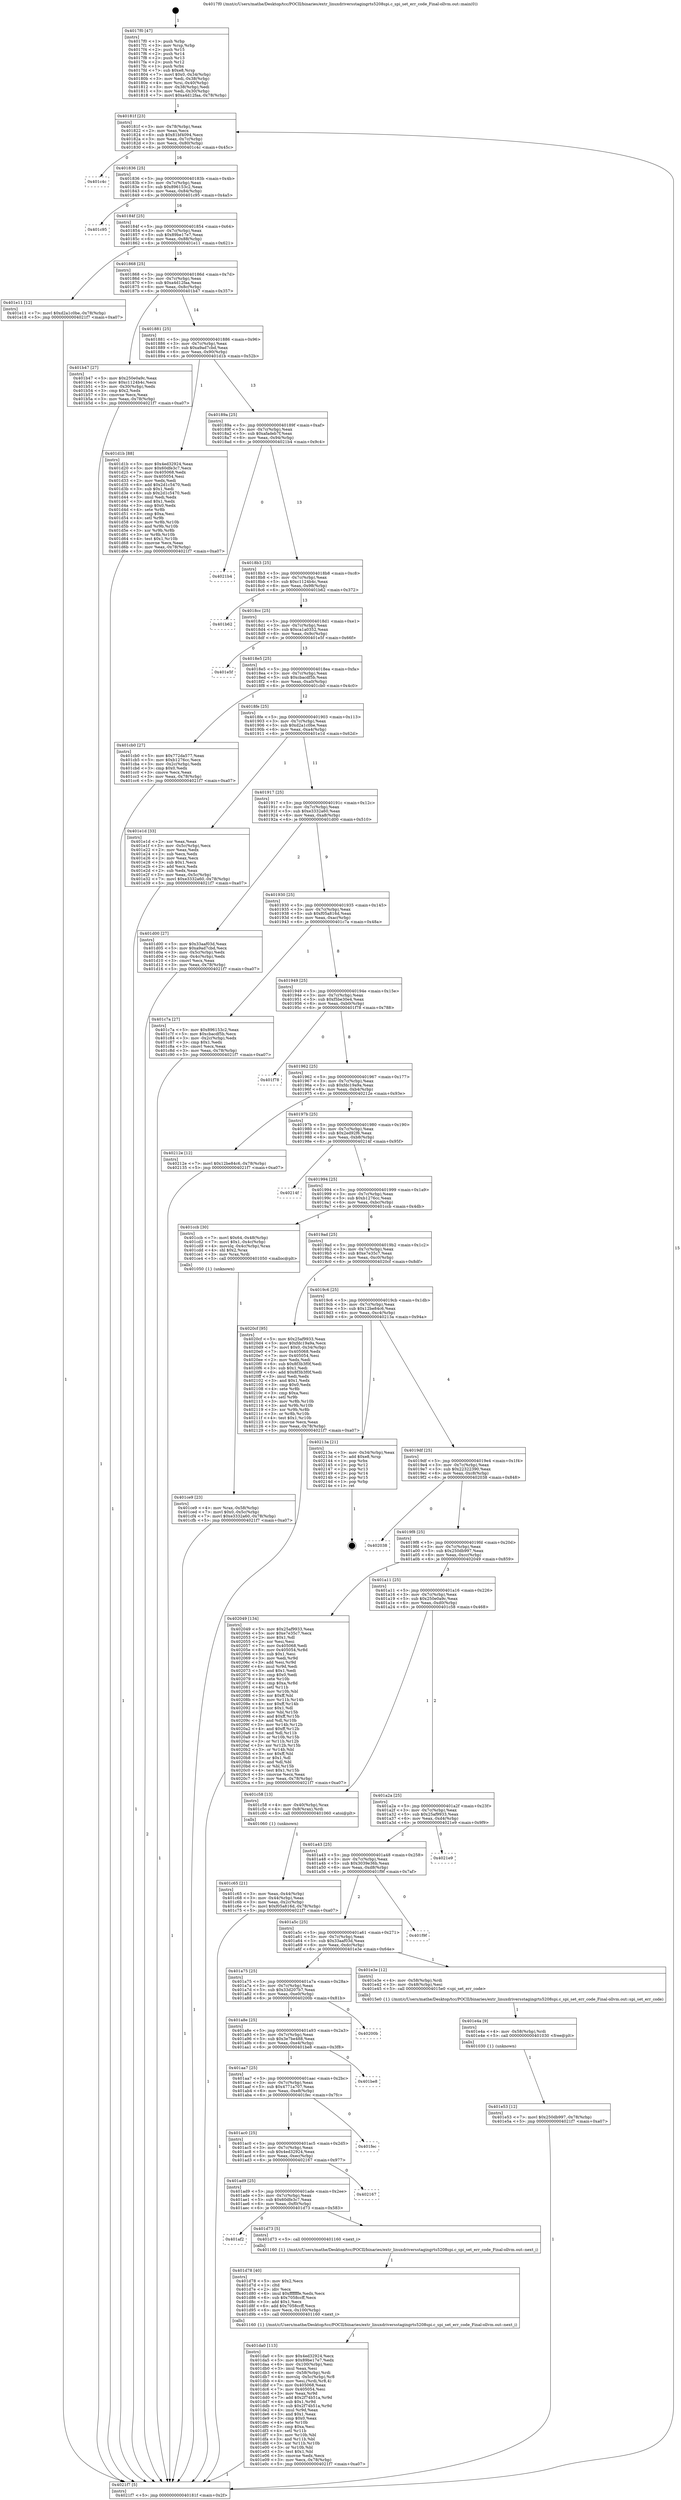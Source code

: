 digraph "0x4017f0" {
  label = "0x4017f0 (/mnt/c/Users/mathe/Desktop/tcc/POCII/binaries/extr_linuxdriversstagingrts5208spi.c_spi_set_err_code_Final-ollvm.out::main(0))"
  labelloc = "t"
  node[shape=record]

  Entry [label="",width=0.3,height=0.3,shape=circle,fillcolor=black,style=filled]
  "0x40181f" [label="{
     0x40181f [23]\l
     | [instrs]\l
     &nbsp;&nbsp;0x40181f \<+3\>: mov -0x78(%rbp),%eax\l
     &nbsp;&nbsp;0x401822 \<+2\>: mov %eax,%ecx\l
     &nbsp;&nbsp;0x401824 \<+6\>: sub $0x81bf4094,%ecx\l
     &nbsp;&nbsp;0x40182a \<+3\>: mov %eax,-0x7c(%rbp)\l
     &nbsp;&nbsp;0x40182d \<+3\>: mov %ecx,-0x80(%rbp)\l
     &nbsp;&nbsp;0x401830 \<+6\>: je 0000000000401c4c \<main+0x45c\>\l
  }"]
  "0x401c4c" [label="{
     0x401c4c\l
  }", style=dashed]
  "0x401836" [label="{
     0x401836 [25]\l
     | [instrs]\l
     &nbsp;&nbsp;0x401836 \<+5\>: jmp 000000000040183b \<main+0x4b\>\l
     &nbsp;&nbsp;0x40183b \<+3\>: mov -0x7c(%rbp),%eax\l
     &nbsp;&nbsp;0x40183e \<+5\>: sub $0x896153c2,%eax\l
     &nbsp;&nbsp;0x401843 \<+6\>: mov %eax,-0x84(%rbp)\l
     &nbsp;&nbsp;0x401849 \<+6\>: je 0000000000401c95 \<main+0x4a5\>\l
  }"]
  Exit [label="",width=0.3,height=0.3,shape=circle,fillcolor=black,style=filled,peripheries=2]
  "0x401c95" [label="{
     0x401c95\l
  }", style=dashed]
  "0x40184f" [label="{
     0x40184f [25]\l
     | [instrs]\l
     &nbsp;&nbsp;0x40184f \<+5\>: jmp 0000000000401854 \<main+0x64\>\l
     &nbsp;&nbsp;0x401854 \<+3\>: mov -0x7c(%rbp),%eax\l
     &nbsp;&nbsp;0x401857 \<+5\>: sub $0x89be17e7,%eax\l
     &nbsp;&nbsp;0x40185c \<+6\>: mov %eax,-0x88(%rbp)\l
     &nbsp;&nbsp;0x401862 \<+6\>: je 0000000000401e11 \<main+0x621\>\l
  }"]
  "0x401e53" [label="{
     0x401e53 [12]\l
     | [instrs]\l
     &nbsp;&nbsp;0x401e53 \<+7\>: movl $0x250db997,-0x78(%rbp)\l
     &nbsp;&nbsp;0x401e5a \<+5\>: jmp 00000000004021f7 \<main+0xa07\>\l
  }"]
  "0x401e11" [label="{
     0x401e11 [12]\l
     | [instrs]\l
     &nbsp;&nbsp;0x401e11 \<+7\>: movl $0xd2a1c0be,-0x78(%rbp)\l
     &nbsp;&nbsp;0x401e18 \<+5\>: jmp 00000000004021f7 \<main+0xa07\>\l
  }"]
  "0x401868" [label="{
     0x401868 [25]\l
     | [instrs]\l
     &nbsp;&nbsp;0x401868 \<+5\>: jmp 000000000040186d \<main+0x7d\>\l
     &nbsp;&nbsp;0x40186d \<+3\>: mov -0x7c(%rbp),%eax\l
     &nbsp;&nbsp;0x401870 \<+5\>: sub $0xa4d12faa,%eax\l
     &nbsp;&nbsp;0x401875 \<+6\>: mov %eax,-0x8c(%rbp)\l
     &nbsp;&nbsp;0x40187b \<+6\>: je 0000000000401b47 \<main+0x357\>\l
  }"]
  "0x401e4a" [label="{
     0x401e4a [9]\l
     | [instrs]\l
     &nbsp;&nbsp;0x401e4a \<+4\>: mov -0x58(%rbp),%rdi\l
     &nbsp;&nbsp;0x401e4e \<+5\>: call 0000000000401030 \<free@plt\>\l
     | [calls]\l
     &nbsp;&nbsp;0x401030 \{1\} (unknown)\l
  }"]
  "0x401b47" [label="{
     0x401b47 [27]\l
     | [instrs]\l
     &nbsp;&nbsp;0x401b47 \<+5\>: mov $0x250e0a9c,%eax\l
     &nbsp;&nbsp;0x401b4c \<+5\>: mov $0xc1124b4c,%ecx\l
     &nbsp;&nbsp;0x401b51 \<+3\>: mov -0x30(%rbp),%edx\l
     &nbsp;&nbsp;0x401b54 \<+3\>: cmp $0x2,%edx\l
     &nbsp;&nbsp;0x401b57 \<+3\>: cmovne %ecx,%eax\l
     &nbsp;&nbsp;0x401b5a \<+3\>: mov %eax,-0x78(%rbp)\l
     &nbsp;&nbsp;0x401b5d \<+5\>: jmp 00000000004021f7 \<main+0xa07\>\l
  }"]
  "0x401881" [label="{
     0x401881 [25]\l
     | [instrs]\l
     &nbsp;&nbsp;0x401881 \<+5\>: jmp 0000000000401886 \<main+0x96\>\l
     &nbsp;&nbsp;0x401886 \<+3\>: mov -0x7c(%rbp),%eax\l
     &nbsp;&nbsp;0x401889 \<+5\>: sub $0xa9ad7cbd,%eax\l
     &nbsp;&nbsp;0x40188e \<+6\>: mov %eax,-0x90(%rbp)\l
     &nbsp;&nbsp;0x401894 \<+6\>: je 0000000000401d1b \<main+0x52b\>\l
  }"]
  "0x4021f7" [label="{
     0x4021f7 [5]\l
     | [instrs]\l
     &nbsp;&nbsp;0x4021f7 \<+5\>: jmp 000000000040181f \<main+0x2f\>\l
  }"]
  "0x4017f0" [label="{
     0x4017f0 [47]\l
     | [instrs]\l
     &nbsp;&nbsp;0x4017f0 \<+1\>: push %rbp\l
     &nbsp;&nbsp;0x4017f1 \<+3\>: mov %rsp,%rbp\l
     &nbsp;&nbsp;0x4017f4 \<+2\>: push %r15\l
     &nbsp;&nbsp;0x4017f6 \<+2\>: push %r14\l
     &nbsp;&nbsp;0x4017f8 \<+2\>: push %r13\l
     &nbsp;&nbsp;0x4017fa \<+2\>: push %r12\l
     &nbsp;&nbsp;0x4017fc \<+1\>: push %rbx\l
     &nbsp;&nbsp;0x4017fd \<+7\>: sub $0xe8,%rsp\l
     &nbsp;&nbsp;0x401804 \<+7\>: movl $0x0,-0x34(%rbp)\l
     &nbsp;&nbsp;0x40180b \<+3\>: mov %edi,-0x38(%rbp)\l
     &nbsp;&nbsp;0x40180e \<+4\>: mov %rsi,-0x40(%rbp)\l
     &nbsp;&nbsp;0x401812 \<+3\>: mov -0x38(%rbp),%edi\l
     &nbsp;&nbsp;0x401815 \<+3\>: mov %edi,-0x30(%rbp)\l
     &nbsp;&nbsp;0x401818 \<+7\>: movl $0xa4d12faa,-0x78(%rbp)\l
  }"]
  "0x401da0" [label="{
     0x401da0 [113]\l
     | [instrs]\l
     &nbsp;&nbsp;0x401da0 \<+5\>: mov $0x4ed32924,%ecx\l
     &nbsp;&nbsp;0x401da5 \<+5\>: mov $0x89be17e7,%edx\l
     &nbsp;&nbsp;0x401daa \<+6\>: mov -0x100(%rbp),%esi\l
     &nbsp;&nbsp;0x401db0 \<+3\>: imul %eax,%esi\l
     &nbsp;&nbsp;0x401db3 \<+4\>: mov -0x58(%rbp),%rdi\l
     &nbsp;&nbsp;0x401db7 \<+4\>: movslq -0x5c(%rbp),%r8\l
     &nbsp;&nbsp;0x401dbb \<+4\>: mov %esi,(%rdi,%r8,4)\l
     &nbsp;&nbsp;0x401dbf \<+7\>: mov 0x405068,%eax\l
     &nbsp;&nbsp;0x401dc6 \<+7\>: mov 0x405054,%esi\l
     &nbsp;&nbsp;0x401dcd \<+3\>: mov %eax,%r9d\l
     &nbsp;&nbsp;0x401dd0 \<+7\>: add $0x2f74b51a,%r9d\l
     &nbsp;&nbsp;0x401dd7 \<+4\>: sub $0x1,%r9d\l
     &nbsp;&nbsp;0x401ddb \<+7\>: sub $0x2f74b51a,%r9d\l
     &nbsp;&nbsp;0x401de2 \<+4\>: imul %r9d,%eax\l
     &nbsp;&nbsp;0x401de6 \<+3\>: and $0x1,%eax\l
     &nbsp;&nbsp;0x401de9 \<+3\>: cmp $0x0,%eax\l
     &nbsp;&nbsp;0x401dec \<+4\>: sete %r10b\l
     &nbsp;&nbsp;0x401df0 \<+3\>: cmp $0xa,%esi\l
     &nbsp;&nbsp;0x401df3 \<+4\>: setl %r11b\l
     &nbsp;&nbsp;0x401df7 \<+3\>: mov %r10b,%bl\l
     &nbsp;&nbsp;0x401dfa \<+3\>: and %r11b,%bl\l
     &nbsp;&nbsp;0x401dfd \<+3\>: xor %r11b,%r10b\l
     &nbsp;&nbsp;0x401e00 \<+3\>: or %r10b,%bl\l
     &nbsp;&nbsp;0x401e03 \<+3\>: test $0x1,%bl\l
     &nbsp;&nbsp;0x401e06 \<+3\>: cmovne %edx,%ecx\l
     &nbsp;&nbsp;0x401e09 \<+3\>: mov %ecx,-0x78(%rbp)\l
     &nbsp;&nbsp;0x401e0c \<+5\>: jmp 00000000004021f7 \<main+0xa07\>\l
  }"]
  "0x401d1b" [label="{
     0x401d1b [88]\l
     | [instrs]\l
     &nbsp;&nbsp;0x401d1b \<+5\>: mov $0x4ed32924,%eax\l
     &nbsp;&nbsp;0x401d20 \<+5\>: mov $0x60dfe3c7,%ecx\l
     &nbsp;&nbsp;0x401d25 \<+7\>: mov 0x405068,%edx\l
     &nbsp;&nbsp;0x401d2c \<+7\>: mov 0x405054,%esi\l
     &nbsp;&nbsp;0x401d33 \<+2\>: mov %edx,%edi\l
     &nbsp;&nbsp;0x401d35 \<+6\>: add $0x2d1c5470,%edi\l
     &nbsp;&nbsp;0x401d3b \<+3\>: sub $0x1,%edi\l
     &nbsp;&nbsp;0x401d3e \<+6\>: sub $0x2d1c5470,%edi\l
     &nbsp;&nbsp;0x401d44 \<+3\>: imul %edi,%edx\l
     &nbsp;&nbsp;0x401d47 \<+3\>: and $0x1,%edx\l
     &nbsp;&nbsp;0x401d4a \<+3\>: cmp $0x0,%edx\l
     &nbsp;&nbsp;0x401d4d \<+4\>: sete %r8b\l
     &nbsp;&nbsp;0x401d51 \<+3\>: cmp $0xa,%esi\l
     &nbsp;&nbsp;0x401d54 \<+4\>: setl %r9b\l
     &nbsp;&nbsp;0x401d58 \<+3\>: mov %r8b,%r10b\l
     &nbsp;&nbsp;0x401d5b \<+3\>: and %r9b,%r10b\l
     &nbsp;&nbsp;0x401d5e \<+3\>: xor %r9b,%r8b\l
     &nbsp;&nbsp;0x401d61 \<+3\>: or %r8b,%r10b\l
     &nbsp;&nbsp;0x401d64 \<+4\>: test $0x1,%r10b\l
     &nbsp;&nbsp;0x401d68 \<+3\>: cmovne %ecx,%eax\l
     &nbsp;&nbsp;0x401d6b \<+3\>: mov %eax,-0x78(%rbp)\l
     &nbsp;&nbsp;0x401d6e \<+5\>: jmp 00000000004021f7 \<main+0xa07\>\l
  }"]
  "0x40189a" [label="{
     0x40189a [25]\l
     | [instrs]\l
     &nbsp;&nbsp;0x40189a \<+5\>: jmp 000000000040189f \<main+0xaf\>\l
     &nbsp;&nbsp;0x40189f \<+3\>: mov -0x7c(%rbp),%eax\l
     &nbsp;&nbsp;0x4018a2 \<+5\>: sub $0xafadeb7f,%eax\l
     &nbsp;&nbsp;0x4018a7 \<+6\>: mov %eax,-0x94(%rbp)\l
     &nbsp;&nbsp;0x4018ad \<+6\>: je 00000000004021b4 \<main+0x9c4\>\l
  }"]
  "0x401d78" [label="{
     0x401d78 [40]\l
     | [instrs]\l
     &nbsp;&nbsp;0x401d78 \<+5\>: mov $0x2,%ecx\l
     &nbsp;&nbsp;0x401d7d \<+1\>: cltd\l
     &nbsp;&nbsp;0x401d7e \<+2\>: idiv %ecx\l
     &nbsp;&nbsp;0x401d80 \<+6\>: imul $0xfffffffe,%edx,%ecx\l
     &nbsp;&nbsp;0x401d86 \<+6\>: sub $0x7058ccff,%ecx\l
     &nbsp;&nbsp;0x401d8c \<+3\>: add $0x1,%ecx\l
     &nbsp;&nbsp;0x401d8f \<+6\>: add $0x7058ccff,%ecx\l
     &nbsp;&nbsp;0x401d95 \<+6\>: mov %ecx,-0x100(%rbp)\l
     &nbsp;&nbsp;0x401d9b \<+5\>: call 0000000000401160 \<next_i\>\l
     | [calls]\l
     &nbsp;&nbsp;0x401160 \{1\} (/mnt/c/Users/mathe/Desktop/tcc/POCII/binaries/extr_linuxdriversstagingrts5208spi.c_spi_set_err_code_Final-ollvm.out::next_i)\l
  }"]
  "0x4021b4" [label="{
     0x4021b4\l
  }", style=dashed]
  "0x4018b3" [label="{
     0x4018b3 [25]\l
     | [instrs]\l
     &nbsp;&nbsp;0x4018b3 \<+5\>: jmp 00000000004018b8 \<main+0xc8\>\l
     &nbsp;&nbsp;0x4018b8 \<+3\>: mov -0x7c(%rbp),%eax\l
     &nbsp;&nbsp;0x4018bb \<+5\>: sub $0xc1124b4c,%eax\l
     &nbsp;&nbsp;0x4018c0 \<+6\>: mov %eax,-0x98(%rbp)\l
     &nbsp;&nbsp;0x4018c6 \<+6\>: je 0000000000401b62 \<main+0x372\>\l
  }"]
  "0x401af2" [label="{
     0x401af2\l
  }", style=dashed]
  "0x401b62" [label="{
     0x401b62\l
  }", style=dashed]
  "0x4018cc" [label="{
     0x4018cc [25]\l
     | [instrs]\l
     &nbsp;&nbsp;0x4018cc \<+5\>: jmp 00000000004018d1 \<main+0xe1\>\l
     &nbsp;&nbsp;0x4018d1 \<+3\>: mov -0x7c(%rbp),%eax\l
     &nbsp;&nbsp;0x4018d4 \<+5\>: sub $0xca1a0352,%eax\l
     &nbsp;&nbsp;0x4018d9 \<+6\>: mov %eax,-0x9c(%rbp)\l
     &nbsp;&nbsp;0x4018df \<+6\>: je 0000000000401e5f \<main+0x66f\>\l
  }"]
  "0x401d73" [label="{
     0x401d73 [5]\l
     | [instrs]\l
     &nbsp;&nbsp;0x401d73 \<+5\>: call 0000000000401160 \<next_i\>\l
     | [calls]\l
     &nbsp;&nbsp;0x401160 \{1\} (/mnt/c/Users/mathe/Desktop/tcc/POCII/binaries/extr_linuxdriversstagingrts5208spi.c_spi_set_err_code_Final-ollvm.out::next_i)\l
  }"]
  "0x401e5f" [label="{
     0x401e5f\l
  }", style=dashed]
  "0x4018e5" [label="{
     0x4018e5 [25]\l
     | [instrs]\l
     &nbsp;&nbsp;0x4018e5 \<+5\>: jmp 00000000004018ea \<main+0xfa\>\l
     &nbsp;&nbsp;0x4018ea \<+3\>: mov -0x7c(%rbp),%eax\l
     &nbsp;&nbsp;0x4018ed \<+5\>: sub $0xcbacdf5b,%eax\l
     &nbsp;&nbsp;0x4018f2 \<+6\>: mov %eax,-0xa0(%rbp)\l
     &nbsp;&nbsp;0x4018f8 \<+6\>: je 0000000000401cb0 \<main+0x4c0\>\l
  }"]
  "0x401ad9" [label="{
     0x401ad9 [25]\l
     | [instrs]\l
     &nbsp;&nbsp;0x401ad9 \<+5\>: jmp 0000000000401ade \<main+0x2ee\>\l
     &nbsp;&nbsp;0x401ade \<+3\>: mov -0x7c(%rbp),%eax\l
     &nbsp;&nbsp;0x401ae1 \<+5\>: sub $0x60dfe3c7,%eax\l
     &nbsp;&nbsp;0x401ae6 \<+6\>: mov %eax,-0xf0(%rbp)\l
     &nbsp;&nbsp;0x401aec \<+6\>: je 0000000000401d73 \<main+0x583\>\l
  }"]
  "0x401cb0" [label="{
     0x401cb0 [27]\l
     | [instrs]\l
     &nbsp;&nbsp;0x401cb0 \<+5\>: mov $0x772da577,%eax\l
     &nbsp;&nbsp;0x401cb5 \<+5\>: mov $0xb1276cc,%ecx\l
     &nbsp;&nbsp;0x401cba \<+3\>: mov -0x2c(%rbp),%edx\l
     &nbsp;&nbsp;0x401cbd \<+3\>: cmp $0x0,%edx\l
     &nbsp;&nbsp;0x401cc0 \<+3\>: cmove %ecx,%eax\l
     &nbsp;&nbsp;0x401cc3 \<+3\>: mov %eax,-0x78(%rbp)\l
     &nbsp;&nbsp;0x401cc6 \<+5\>: jmp 00000000004021f7 \<main+0xa07\>\l
  }"]
  "0x4018fe" [label="{
     0x4018fe [25]\l
     | [instrs]\l
     &nbsp;&nbsp;0x4018fe \<+5\>: jmp 0000000000401903 \<main+0x113\>\l
     &nbsp;&nbsp;0x401903 \<+3\>: mov -0x7c(%rbp),%eax\l
     &nbsp;&nbsp;0x401906 \<+5\>: sub $0xd2a1c0be,%eax\l
     &nbsp;&nbsp;0x40190b \<+6\>: mov %eax,-0xa4(%rbp)\l
     &nbsp;&nbsp;0x401911 \<+6\>: je 0000000000401e1d \<main+0x62d\>\l
  }"]
  "0x402167" [label="{
     0x402167\l
  }", style=dashed]
  "0x401e1d" [label="{
     0x401e1d [33]\l
     | [instrs]\l
     &nbsp;&nbsp;0x401e1d \<+2\>: xor %eax,%eax\l
     &nbsp;&nbsp;0x401e1f \<+3\>: mov -0x5c(%rbp),%ecx\l
     &nbsp;&nbsp;0x401e22 \<+2\>: mov %eax,%edx\l
     &nbsp;&nbsp;0x401e24 \<+2\>: sub %ecx,%edx\l
     &nbsp;&nbsp;0x401e26 \<+2\>: mov %eax,%ecx\l
     &nbsp;&nbsp;0x401e28 \<+3\>: sub $0x1,%ecx\l
     &nbsp;&nbsp;0x401e2b \<+2\>: add %ecx,%edx\l
     &nbsp;&nbsp;0x401e2d \<+2\>: sub %edx,%eax\l
     &nbsp;&nbsp;0x401e2f \<+3\>: mov %eax,-0x5c(%rbp)\l
     &nbsp;&nbsp;0x401e32 \<+7\>: movl $0xe3332a60,-0x78(%rbp)\l
     &nbsp;&nbsp;0x401e39 \<+5\>: jmp 00000000004021f7 \<main+0xa07\>\l
  }"]
  "0x401917" [label="{
     0x401917 [25]\l
     | [instrs]\l
     &nbsp;&nbsp;0x401917 \<+5\>: jmp 000000000040191c \<main+0x12c\>\l
     &nbsp;&nbsp;0x40191c \<+3\>: mov -0x7c(%rbp),%eax\l
     &nbsp;&nbsp;0x40191f \<+5\>: sub $0xe3332a60,%eax\l
     &nbsp;&nbsp;0x401924 \<+6\>: mov %eax,-0xa8(%rbp)\l
     &nbsp;&nbsp;0x40192a \<+6\>: je 0000000000401d00 \<main+0x510\>\l
  }"]
  "0x401ac0" [label="{
     0x401ac0 [25]\l
     | [instrs]\l
     &nbsp;&nbsp;0x401ac0 \<+5\>: jmp 0000000000401ac5 \<main+0x2d5\>\l
     &nbsp;&nbsp;0x401ac5 \<+3\>: mov -0x7c(%rbp),%eax\l
     &nbsp;&nbsp;0x401ac8 \<+5\>: sub $0x4ed32924,%eax\l
     &nbsp;&nbsp;0x401acd \<+6\>: mov %eax,-0xec(%rbp)\l
     &nbsp;&nbsp;0x401ad3 \<+6\>: je 0000000000402167 \<main+0x977\>\l
  }"]
  "0x401d00" [label="{
     0x401d00 [27]\l
     | [instrs]\l
     &nbsp;&nbsp;0x401d00 \<+5\>: mov $0x33aaf03d,%eax\l
     &nbsp;&nbsp;0x401d05 \<+5\>: mov $0xa9ad7cbd,%ecx\l
     &nbsp;&nbsp;0x401d0a \<+3\>: mov -0x5c(%rbp),%edx\l
     &nbsp;&nbsp;0x401d0d \<+3\>: cmp -0x4c(%rbp),%edx\l
     &nbsp;&nbsp;0x401d10 \<+3\>: cmovl %ecx,%eax\l
     &nbsp;&nbsp;0x401d13 \<+3\>: mov %eax,-0x78(%rbp)\l
     &nbsp;&nbsp;0x401d16 \<+5\>: jmp 00000000004021f7 \<main+0xa07\>\l
  }"]
  "0x401930" [label="{
     0x401930 [25]\l
     | [instrs]\l
     &nbsp;&nbsp;0x401930 \<+5\>: jmp 0000000000401935 \<main+0x145\>\l
     &nbsp;&nbsp;0x401935 \<+3\>: mov -0x7c(%rbp),%eax\l
     &nbsp;&nbsp;0x401938 \<+5\>: sub $0xf05a816d,%eax\l
     &nbsp;&nbsp;0x40193d \<+6\>: mov %eax,-0xac(%rbp)\l
     &nbsp;&nbsp;0x401943 \<+6\>: je 0000000000401c7a \<main+0x48a\>\l
  }"]
  "0x401fec" [label="{
     0x401fec\l
  }", style=dashed]
  "0x401c7a" [label="{
     0x401c7a [27]\l
     | [instrs]\l
     &nbsp;&nbsp;0x401c7a \<+5\>: mov $0x896153c2,%eax\l
     &nbsp;&nbsp;0x401c7f \<+5\>: mov $0xcbacdf5b,%ecx\l
     &nbsp;&nbsp;0x401c84 \<+3\>: mov -0x2c(%rbp),%edx\l
     &nbsp;&nbsp;0x401c87 \<+3\>: cmp $0x1,%edx\l
     &nbsp;&nbsp;0x401c8a \<+3\>: cmovl %ecx,%eax\l
     &nbsp;&nbsp;0x401c8d \<+3\>: mov %eax,-0x78(%rbp)\l
     &nbsp;&nbsp;0x401c90 \<+5\>: jmp 00000000004021f7 \<main+0xa07\>\l
  }"]
  "0x401949" [label="{
     0x401949 [25]\l
     | [instrs]\l
     &nbsp;&nbsp;0x401949 \<+5\>: jmp 000000000040194e \<main+0x15e\>\l
     &nbsp;&nbsp;0x40194e \<+3\>: mov -0x7c(%rbp),%eax\l
     &nbsp;&nbsp;0x401951 \<+5\>: sub $0xf5be30e4,%eax\l
     &nbsp;&nbsp;0x401956 \<+6\>: mov %eax,-0xb0(%rbp)\l
     &nbsp;&nbsp;0x40195c \<+6\>: je 0000000000401f78 \<main+0x788\>\l
  }"]
  "0x401aa7" [label="{
     0x401aa7 [25]\l
     | [instrs]\l
     &nbsp;&nbsp;0x401aa7 \<+5\>: jmp 0000000000401aac \<main+0x2bc\>\l
     &nbsp;&nbsp;0x401aac \<+3\>: mov -0x7c(%rbp),%eax\l
     &nbsp;&nbsp;0x401aaf \<+5\>: sub $0x4771a707,%eax\l
     &nbsp;&nbsp;0x401ab4 \<+6\>: mov %eax,-0xe8(%rbp)\l
     &nbsp;&nbsp;0x401aba \<+6\>: je 0000000000401fec \<main+0x7fc\>\l
  }"]
  "0x401f78" [label="{
     0x401f78\l
  }", style=dashed]
  "0x401962" [label="{
     0x401962 [25]\l
     | [instrs]\l
     &nbsp;&nbsp;0x401962 \<+5\>: jmp 0000000000401967 \<main+0x177\>\l
     &nbsp;&nbsp;0x401967 \<+3\>: mov -0x7c(%rbp),%eax\l
     &nbsp;&nbsp;0x40196a \<+5\>: sub $0xfdc19a9a,%eax\l
     &nbsp;&nbsp;0x40196f \<+6\>: mov %eax,-0xb4(%rbp)\l
     &nbsp;&nbsp;0x401975 \<+6\>: je 000000000040212e \<main+0x93e\>\l
  }"]
  "0x401be8" [label="{
     0x401be8\l
  }", style=dashed]
  "0x40212e" [label="{
     0x40212e [12]\l
     | [instrs]\l
     &nbsp;&nbsp;0x40212e \<+7\>: movl $0x12be84c6,-0x78(%rbp)\l
     &nbsp;&nbsp;0x402135 \<+5\>: jmp 00000000004021f7 \<main+0xa07\>\l
  }"]
  "0x40197b" [label="{
     0x40197b [25]\l
     | [instrs]\l
     &nbsp;&nbsp;0x40197b \<+5\>: jmp 0000000000401980 \<main+0x190\>\l
     &nbsp;&nbsp;0x401980 \<+3\>: mov -0x7c(%rbp),%eax\l
     &nbsp;&nbsp;0x401983 \<+5\>: sub $0x2ed92f6,%eax\l
     &nbsp;&nbsp;0x401988 \<+6\>: mov %eax,-0xb8(%rbp)\l
     &nbsp;&nbsp;0x40198e \<+6\>: je 000000000040214f \<main+0x95f\>\l
  }"]
  "0x401a8e" [label="{
     0x401a8e [25]\l
     | [instrs]\l
     &nbsp;&nbsp;0x401a8e \<+5\>: jmp 0000000000401a93 \<main+0x2a3\>\l
     &nbsp;&nbsp;0x401a93 \<+3\>: mov -0x7c(%rbp),%eax\l
     &nbsp;&nbsp;0x401a96 \<+5\>: sub $0x3e7be488,%eax\l
     &nbsp;&nbsp;0x401a9b \<+6\>: mov %eax,-0xe4(%rbp)\l
     &nbsp;&nbsp;0x401aa1 \<+6\>: je 0000000000401be8 \<main+0x3f8\>\l
  }"]
  "0x40214f" [label="{
     0x40214f\l
  }", style=dashed]
  "0x401994" [label="{
     0x401994 [25]\l
     | [instrs]\l
     &nbsp;&nbsp;0x401994 \<+5\>: jmp 0000000000401999 \<main+0x1a9\>\l
     &nbsp;&nbsp;0x401999 \<+3\>: mov -0x7c(%rbp),%eax\l
     &nbsp;&nbsp;0x40199c \<+5\>: sub $0xb1276cc,%eax\l
     &nbsp;&nbsp;0x4019a1 \<+6\>: mov %eax,-0xbc(%rbp)\l
     &nbsp;&nbsp;0x4019a7 \<+6\>: je 0000000000401ccb \<main+0x4db\>\l
  }"]
  "0x40200b" [label="{
     0x40200b\l
  }", style=dashed]
  "0x401ccb" [label="{
     0x401ccb [30]\l
     | [instrs]\l
     &nbsp;&nbsp;0x401ccb \<+7\>: movl $0x64,-0x48(%rbp)\l
     &nbsp;&nbsp;0x401cd2 \<+7\>: movl $0x1,-0x4c(%rbp)\l
     &nbsp;&nbsp;0x401cd9 \<+4\>: movslq -0x4c(%rbp),%rax\l
     &nbsp;&nbsp;0x401cdd \<+4\>: shl $0x2,%rax\l
     &nbsp;&nbsp;0x401ce1 \<+3\>: mov %rax,%rdi\l
     &nbsp;&nbsp;0x401ce4 \<+5\>: call 0000000000401050 \<malloc@plt\>\l
     | [calls]\l
     &nbsp;&nbsp;0x401050 \{1\} (unknown)\l
  }"]
  "0x4019ad" [label="{
     0x4019ad [25]\l
     | [instrs]\l
     &nbsp;&nbsp;0x4019ad \<+5\>: jmp 00000000004019b2 \<main+0x1c2\>\l
     &nbsp;&nbsp;0x4019b2 \<+3\>: mov -0x7c(%rbp),%eax\l
     &nbsp;&nbsp;0x4019b5 \<+5\>: sub $0xe7e35c7,%eax\l
     &nbsp;&nbsp;0x4019ba \<+6\>: mov %eax,-0xc0(%rbp)\l
     &nbsp;&nbsp;0x4019c0 \<+6\>: je 00000000004020cf \<main+0x8df\>\l
  }"]
  "0x401a75" [label="{
     0x401a75 [25]\l
     | [instrs]\l
     &nbsp;&nbsp;0x401a75 \<+5\>: jmp 0000000000401a7a \<main+0x28a\>\l
     &nbsp;&nbsp;0x401a7a \<+3\>: mov -0x7c(%rbp),%eax\l
     &nbsp;&nbsp;0x401a7d \<+5\>: sub $0x33d207b7,%eax\l
     &nbsp;&nbsp;0x401a82 \<+6\>: mov %eax,-0xe0(%rbp)\l
     &nbsp;&nbsp;0x401a88 \<+6\>: je 000000000040200b \<main+0x81b\>\l
  }"]
  "0x4020cf" [label="{
     0x4020cf [95]\l
     | [instrs]\l
     &nbsp;&nbsp;0x4020cf \<+5\>: mov $0x25af9933,%eax\l
     &nbsp;&nbsp;0x4020d4 \<+5\>: mov $0xfdc19a9a,%ecx\l
     &nbsp;&nbsp;0x4020d9 \<+7\>: movl $0x0,-0x34(%rbp)\l
     &nbsp;&nbsp;0x4020e0 \<+7\>: mov 0x405068,%edx\l
     &nbsp;&nbsp;0x4020e7 \<+7\>: mov 0x405054,%esi\l
     &nbsp;&nbsp;0x4020ee \<+2\>: mov %edx,%edi\l
     &nbsp;&nbsp;0x4020f0 \<+6\>: sub $0x8f3b3f0f,%edi\l
     &nbsp;&nbsp;0x4020f6 \<+3\>: sub $0x1,%edi\l
     &nbsp;&nbsp;0x4020f9 \<+6\>: add $0x8f3b3f0f,%edi\l
     &nbsp;&nbsp;0x4020ff \<+3\>: imul %edi,%edx\l
     &nbsp;&nbsp;0x402102 \<+3\>: and $0x1,%edx\l
     &nbsp;&nbsp;0x402105 \<+3\>: cmp $0x0,%edx\l
     &nbsp;&nbsp;0x402108 \<+4\>: sete %r8b\l
     &nbsp;&nbsp;0x40210c \<+3\>: cmp $0xa,%esi\l
     &nbsp;&nbsp;0x40210f \<+4\>: setl %r9b\l
     &nbsp;&nbsp;0x402113 \<+3\>: mov %r8b,%r10b\l
     &nbsp;&nbsp;0x402116 \<+3\>: and %r9b,%r10b\l
     &nbsp;&nbsp;0x402119 \<+3\>: xor %r9b,%r8b\l
     &nbsp;&nbsp;0x40211c \<+3\>: or %r8b,%r10b\l
     &nbsp;&nbsp;0x40211f \<+4\>: test $0x1,%r10b\l
     &nbsp;&nbsp;0x402123 \<+3\>: cmovne %ecx,%eax\l
     &nbsp;&nbsp;0x402126 \<+3\>: mov %eax,-0x78(%rbp)\l
     &nbsp;&nbsp;0x402129 \<+5\>: jmp 00000000004021f7 \<main+0xa07\>\l
  }"]
  "0x4019c6" [label="{
     0x4019c6 [25]\l
     | [instrs]\l
     &nbsp;&nbsp;0x4019c6 \<+5\>: jmp 00000000004019cb \<main+0x1db\>\l
     &nbsp;&nbsp;0x4019cb \<+3\>: mov -0x7c(%rbp),%eax\l
     &nbsp;&nbsp;0x4019ce \<+5\>: sub $0x12be84c6,%eax\l
     &nbsp;&nbsp;0x4019d3 \<+6\>: mov %eax,-0xc4(%rbp)\l
     &nbsp;&nbsp;0x4019d9 \<+6\>: je 000000000040213a \<main+0x94a\>\l
  }"]
  "0x401e3e" [label="{
     0x401e3e [12]\l
     | [instrs]\l
     &nbsp;&nbsp;0x401e3e \<+4\>: mov -0x58(%rbp),%rdi\l
     &nbsp;&nbsp;0x401e42 \<+3\>: mov -0x48(%rbp),%esi\l
     &nbsp;&nbsp;0x401e45 \<+5\>: call 00000000004015e0 \<spi_set_err_code\>\l
     | [calls]\l
     &nbsp;&nbsp;0x4015e0 \{1\} (/mnt/c/Users/mathe/Desktop/tcc/POCII/binaries/extr_linuxdriversstagingrts5208spi.c_spi_set_err_code_Final-ollvm.out::spi_set_err_code)\l
  }"]
  "0x40213a" [label="{
     0x40213a [21]\l
     | [instrs]\l
     &nbsp;&nbsp;0x40213a \<+3\>: mov -0x34(%rbp),%eax\l
     &nbsp;&nbsp;0x40213d \<+7\>: add $0xe8,%rsp\l
     &nbsp;&nbsp;0x402144 \<+1\>: pop %rbx\l
     &nbsp;&nbsp;0x402145 \<+2\>: pop %r12\l
     &nbsp;&nbsp;0x402147 \<+2\>: pop %r13\l
     &nbsp;&nbsp;0x402149 \<+2\>: pop %r14\l
     &nbsp;&nbsp;0x40214b \<+2\>: pop %r15\l
     &nbsp;&nbsp;0x40214d \<+1\>: pop %rbp\l
     &nbsp;&nbsp;0x40214e \<+1\>: ret\l
  }"]
  "0x4019df" [label="{
     0x4019df [25]\l
     | [instrs]\l
     &nbsp;&nbsp;0x4019df \<+5\>: jmp 00000000004019e4 \<main+0x1f4\>\l
     &nbsp;&nbsp;0x4019e4 \<+3\>: mov -0x7c(%rbp),%eax\l
     &nbsp;&nbsp;0x4019e7 \<+5\>: sub $0x22322390,%eax\l
     &nbsp;&nbsp;0x4019ec \<+6\>: mov %eax,-0xc8(%rbp)\l
     &nbsp;&nbsp;0x4019f2 \<+6\>: je 0000000000402038 \<main+0x848\>\l
  }"]
  "0x401a5c" [label="{
     0x401a5c [25]\l
     | [instrs]\l
     &nbsp;&nbsp;0x401a5c \<+5\>: jmp 0000000000401a61 \<main+0x271\>\l
     &nbsp;&nbsp;0x401a61 \<+3\>: mov -0x7c(%rbp),%eax\l
     &nbsp;&nbsp;0x401a64 \<+5\>: sub $0x33aaf03d,%eax\l
     &nbsp;&nbsp;0x401a69 \<+6\>: mov %eax,-0xdc(%rbp)\l
     &nbsp;&nbsp;0x401a6f \<+6\>: je 0000000000401e3e \<main+0x64e\>\l
  }"]
  "0x402038" [label="{
     0x402038\l
  }", style=dashed]
  "0x4019f8" [label="{
     0x4019f8 [25]\l
     | [instrs]\l
     &nbsp;&nbsp;0x4019f8 \<+5\>: jmp 00000000004019fd \<main+0x20d\>\l
     &nbsp;&nbsp;0x4019fd \<+3\>: mov -0x7c(%rbp),%eax\l
     &nbsp;&nbsp;0x401a00 \<+5\>: sub $0x250db997,%eax\l
     &nbsp;&nbsp;0x401a05 \<+6\>: mov %eax,-0xcc(%rbp)\l
     &nbsp;&nbsp;0x401a0b \<+6\>: je 0000000000402049 \<main+0x859\>\l
  }"]
  "0x401f9f" [label="{
     0x401f9f\l
  }", style=dashed]
  "0x402049" [label="{
     0x402049 [134]\l
     | [instrs]\l
     &nbsp;&nbsp;0x402049 \<+5\>: mov $0x25af9933,%eax\l
     &nbsp;&nbsp;0x40204e \<+5\>: mov $0xe7e35c7,%ecx\l
     &nbsp;&nbsp;0x402053 \<+2\>: mov $0x1,%dl\l
     &nbsp;&nbsp;0x402055 \<+2\>: xor %esi,%esi\l
     &nbsp;&nbsp;0x402057 \<+7\>: mov 0x405068,%edi\l
     &nbsp;&nbsp;0x40205e \<+8\>: mov 0x405054,%r8d\l
     &nbsp;&nbsp;0x402066 \<+3\>: sub $0x1,%esi\l
     &nbsp;&nbsp;0x402069 \<+3\>: mov %edi,%r9d\l
     &nbsp;&nbsp;0x40206c \<+3\>: add %esi,%r9d\l
     &nbsp;&nbsp;0x40206f \<+4\>: imul %r9d,%edi\l
     &nbsp;&nbsp;0x402073 \<+3\>: and $0x1,%edi\l
     &nbsp;&nbsp;0x402076 \<+3\>: cmp $0x0,%edi\l
     &nbsp;&nbsp;0x402079 \<+4\>: sete %r10b\l
     &nbsp;&nbsp;0x40207d \<+4\>: cmp $0xa,%r8d\l
     &nbsp;&nbsp;0x402081 \<+4\>: setl %r11b\l
     &nbsp;&nbsp;0x402085 \<+3\>: mov %r10b,%bl\l
     &nbsp;&nbsp;0x402088 \<+3\>: xor $0xff,%bl\l
     &nbsp;&nbsp;0x40208b \<+3\>: mov %r11b,%r14b\l
     &nbsp;&nbsp;0x40208e \<+4\>: xor $0xff,%r14b\l
     &nbsp;&nbsp;0x402092 \<+3\>: xor $0x1,%dl\l
     &nbsp;&nbsp;0x402095 \<+3\>: mov %bl,%r15b\l
     &nbsp;&nbsp;0x402098 \<+4\>: and $0xff,%r15b\l
     &nbsp;&nbsp;0x40209c \<+3\>: and %dl,%r10b\l
     &nbsp;&nbsp;0x40209f \<+3\>: mov %r14b,%r12b\l
     &nbsp;&nbsp;0x4020a2 \<+4\>: and $0xff,%r12b\l
     &nbsp;&nbsp;0x4020a6 \<+3\>: and %dl,%r11b\l
     &nbsp;&nbsp;0x4020a9 \<+3\>: or %r10b,%r15b\l
     &nbsp;&nbsp;0x4020ac \<+3\>: or %r11b,%r12b\l
     &nbsp;&nbsp;0x4020af \<+3\>: xor %r12b,%r15b\l
     &nbsp;&nbsp;0x4020b2 \<+3\>: or %r14b,%bl\l
     &nbsp;&nbsp;0x4020b5 \<+3\>: xor $0xff,%bl\l
     &nbsp;&nbsp;0x4020b8 \<+3\>: or $0x1,%dl\l
     &nbsp;&nbsp;0x4020bb \<+2\>: and %dl,%bl\l
     &nbsp;&nbsp;0x4020bd \<+3\>: or %bl,%r15b\l
     &nbsp;&nbsp;0x4020c0 \<+4\>: test $0x1,%r15b\l
     &nbsp;&nbsp;0x4020c4 \<+3\>: cmovne %ecx,%eax\l
     &nbsp;&nbsp;0x4020c7 \<+3\>: mov %eax,-0x78(%rbp)\l
     &nbsp;&nbsp;0x4020ca \<+5\>: jmp 00000000004021f7 \<main+0xa07\>\l
  }"]
  "0x401a11" [label="{
     0x401a11 [25]\l
     | [instrs]\l
     &nbsp;&nbsp;0x401a11 \<+5\>: jmp 0000000000401a16 \<main+0x226\>\l
     &nbsp;&nbsp;0x401a16 \<+3\>: mov -0x7c(%rbp),%eax\l
     &nbsp;&nbsp;0x401a19 \<+5\>: sub $0x250e0a9c,%eax\l
     &nbsp;&nbsp;0x401a1e \<+6\>: mov %eax,-0xd0(%rbp)\l
     &nbsp;&nbsp;0x401a24 \<+6\>: je 0000000000401c58 \<main+0x468\>\l
  }"]
  "0x401a43" [label="{
     0x401a43 [25]\l
     | [instrs]\l
     &nbsp;&nbsp;0x401a43 \<+5\>: jmp 0000000000401a48 \<main+0x258\>\l
     &nbsp;&nbsp;0x401a48 \<+3\>: mov -0x7c(%rbp),%eax\l
     &nbsp;&nbsp;0x401a4b \<+5\>: sub $0x3039e36b,%eax\l
     &nbsp;&nbsp;0x401a50 \<+6\>: mov %eax,-0xd8(%rbp)\l
     &nbsp;&nbsp;0x401a56 \<+6\>: je 0000000000401f9f \<main+0x7af\>\l
  }"]
  "0x401c58" [label="{
     0x401c58 [13]\l
     | [instrs]\l
     &nbsp;&nbsp;0x401c58 \<+4\>: mov -0x40(%rbp),%rax\l
     &nbsp;&nbsp;0x401c5c \<+4\>: mov 0x8(%rax),%rdi\l
     &nbsp;&nbsp;0x401c60 \<+5\>: call 0000000000401060 \<atoi@plt\>\l
     | [calls]\l
     &nbsp;&nbsp;0x401060 \{1\} (unknown)\l
  }"]
  "0x401a2a" [label="{
     0x401a2a [25]\l
     | [instrs]\l
     &nbsp;&nbsp;0x401a2a \<+5\>: jmp 0000000000401a2f \<main+0x23f\>\l
     &nbsp;&nbsp;0x401a2f \<+3\>: mov -0x7c(%rbp),%eax\l
     &nbsp;&nbsp;0x401a32 \<+5\>: sub $0x25af9933,%eax\l
     &nbsp;&nbsp;0x401a37 \<+6\>: mov %eax,-0xd4(%rbp)\l
     &nbsp;&nbsp;0x401a3d \<+6\>: je 00000000004021e9 \<main+0x9f9\>\l
  }"]
  "0x401c65" [label="{
     0x401c65 [21]\l
     | [instrs]\l
     &nbsp;&nbsp;0x401c65 \<+3\>: mov %eax,-0x44(%rbp)\l
     &nbsp;&nbsp;0x401c68 \<+3\>: mov -0x44(%rbp),%eax\l
     &nbsp;&nbsp;0x401c6b \<+3\>: mov %eax,-0x2c(%rbp)\l
     &nbsp;&nbsp;0x401c6e \<+7\>: movl $0xf05a816d,-0x78(%rbp)\l
     &nbsp;&nbsp;0x401c75 \<+5\>: jmp 00000000004021f7 \<main+0xa07\>\l
  }"]
  "0x401ce9" [label="{
     0x401ce9 [23]\l
     | [instrs]\l
     &nbsp;&nbsp;0x401ce9 \<+4\>: mov %rax,-0x58(%rbp)\l
     &nbsp;&nbsp;0x401ced \<+7\>: movl $0x0,-0x5c(%rbp)\l
     &nbsp;&nbsp;0x401cf4 \<+7\>: movl $0xe3332a60,-0x78(%rbp)\l
     &nbsp;&nbsp;0x401cfb \<+5\>: jmp 00000000004021f7 \<main+0xa07\>\l
  }"]
  "0x4021e9" [label="{
     0x4021e9\l
  }", style=dashed]
  Entry -> "0x4017f0" [label=" 1"]
  "0x40181f" -> "0x401c4c" [label=" 0"]
  "0x40181f" -> "0x401836" [label=" 16"]
  "0x40213a" -> Exit [label=" 1"]
  "0x401836" -> "0x401c95" [label=" 0"]
  "0x401836" -> "0x40184f" [label=" 16"]
  "0x40212e" -> "0x4021f7" [label=" 1"]
  "0x40184f" -> "0x401e11" [label=" 1"]
  "0x40184f" -> "0x401868" [label=" 15"]
  "0x4020cf" -> "0x4021f7" [label=" 1"]
  "0x401868" -> "0x401b47" [label=" 1"]
  "0x401868" -> "0x401881" [label=" 14"]
  "0x401b47" -> "0x4021f7" [label=" 1"]
  "0x4017f0" -> "0x40181f" [label=" 1"]
  "0x4021f7" -> "0x40181f" [label=" 15"]
  "0x402049" -> "0x4021f7" [label=" 1"]
  "0x401881" -> "0x401d1b" [label=" 1"]
  "0x401881" -> "0x40189a" [label=" 13"]
  "0x401e53" -> "0x4021f7" [label=" 1"]
  "0x40189a" -> "0x4021b4" [label=" 0"]
  "0x40189a" -> "0x4018b3" [label=" 13"]
  "0x401e4a" -> "0x401e53" [label=" 1"]
  "0x4018b3" -> "0x401b62" [label=" 0"]
  "0x4018b3" -> "0x4018cc" [label=" 13"]
  "0x401e3e" -> "0x401e4a" [label=" 1"]
  "0x4018cc" -> "0x401e5f" [label=" 0"]
  "0x4018cc" -> "0x4018e5" [label=" 13"]
  "0x401e1d" -> "0x4021f7" [label=" 1"]
  "0x4018e5" -> "0x401cb0" [label=" 1"]
  "0x4018e5" -> "0x4018fe" [label=" 12"]
  "0x401da0" -> "0x4021f7" [label=" 1"]
  "0x4018fe" -> "0x401e1d" [label=" 1"]
  "0x4018fe" -> "0x401917" [label=" 11"]
  "0x401d78" -> "0x401da0" [label=" 1"]
  "0x401917" -> "0x401d00" [label=" 2"]
  "0x401917" -> "0x401930" [label=" 9"]
  "0x401ad9" -> "0x401af2" [label=" 0"]
  "0x401930" -> "0x401c7a" [label=" 1"]
  "0x401930" -> "0x401949" [label=" 8"]
  "0x401ad9" -> "0x401d73" [label=" 1"]
  "0x401949" -> "0x401f78" [label=" 0"]
  "0x401949" -> "0x401962" [label=" 8"]
  "0x401ac0" -> "0x401ad9" [label=" 1"]
  "0x401962" -> "0x40212e" [label=" 1"]
  "0x401962" -> "0x40197b" [label=" 7"]
  "0x401ac0" -> "0x402167" [label=" 0"]
  "0x40197b" -> "0x40214f" [label=" 0"]
  "0x40197b" -> "0x401994" [label=" 7"]
  "0x401aa7" -> "0x401ac0" [label=" 1"]
  "0x401994" -> "0x401ccb" [label=" 1"]
  "0x401994" -> "0x4019ad" [label=" 6"]
  "0x401aa7" -> "0x401fec" [label=" 0"]
  "0x4019ad" -> "0x4020cf" [label=" 1"]
  "0x4019ad" -> "0x4019c6" [label=" 5"]
  "0x401a8e" -> "0x401aa7" [label=" 1"]
  "0x4019c6" -> "0x40213a" [label=" 1"]
  "0x4019c6" -> "0x4019df" [label=" 4"]
  "0x401a8e" -> "0x401be8" [label=" 0"]
  "0x4019df" -> "0x402038" [label=" 0"]
  "0x4019df" -> "0x4019f8" [label=" 4"]
  "0x401a75" -> "0x401a8e" [label=" 1"]
  "0x4019f8" -> "0x402049" [label=" 1"]
  "0x4019f8" -> "0x401a11" [label=" 3"]
  "0x401a75" -> "0x40200b" [label=" 0"]
  "0x401a11" -> "0x401c58" [label=" 1"]
  "0x401a11" -> "0x401a2a" [label=" 2"]
  "0x401c58" -> "0x401c65" [label=" 1"]
  "0x401c65" -> "0x4021f7" [label=" 1"]
  "0x401c7a" -> "0x4021f7" [label=" 1"]
  "0x401cb0" -> "0x4021f7" [label=" 1"]
  "0x401ccb" -> "0x401ce9" [label=" 1"]
  "0x401ce9" -> "0x4021f7" [label=" 1"]
  "0x401d00" -> "0x4021f7" [label=" 2"]
  "0x401d1b" -> "0x4021f7" [label=" 1"]
  "0x401a5c" -> "0x401a75" [label=" 1"]
  "0x401a2a" -> "0x4021e9" [label=" 0"]
  "0x401a2a" -> "0x401a43" [label=" 2"]
  "0x401e11" -> "0x4021f7" [label=" 1"]
  "0x401a43" -> "0x401f9f" [label=" 0"]
  "0x401a43" -> "0x401a5c" [label=" 2"]
  "0x401d73" -> "0x401d78" [label=" 1"]
  "0x401a5c" -> "0x401e3e" [label=" 1"]
}
